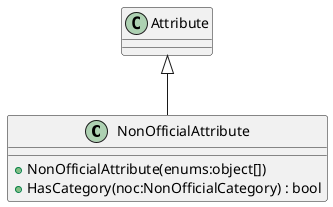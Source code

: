 @startuml
class NonOfficialAttribute {
    + NonOfficialAttribute(enums:object[])
    + HasCategory(noc:NonOfficialCategory) : bool
}
Attribute <|-- NonOfficialAttribute
@enduml
